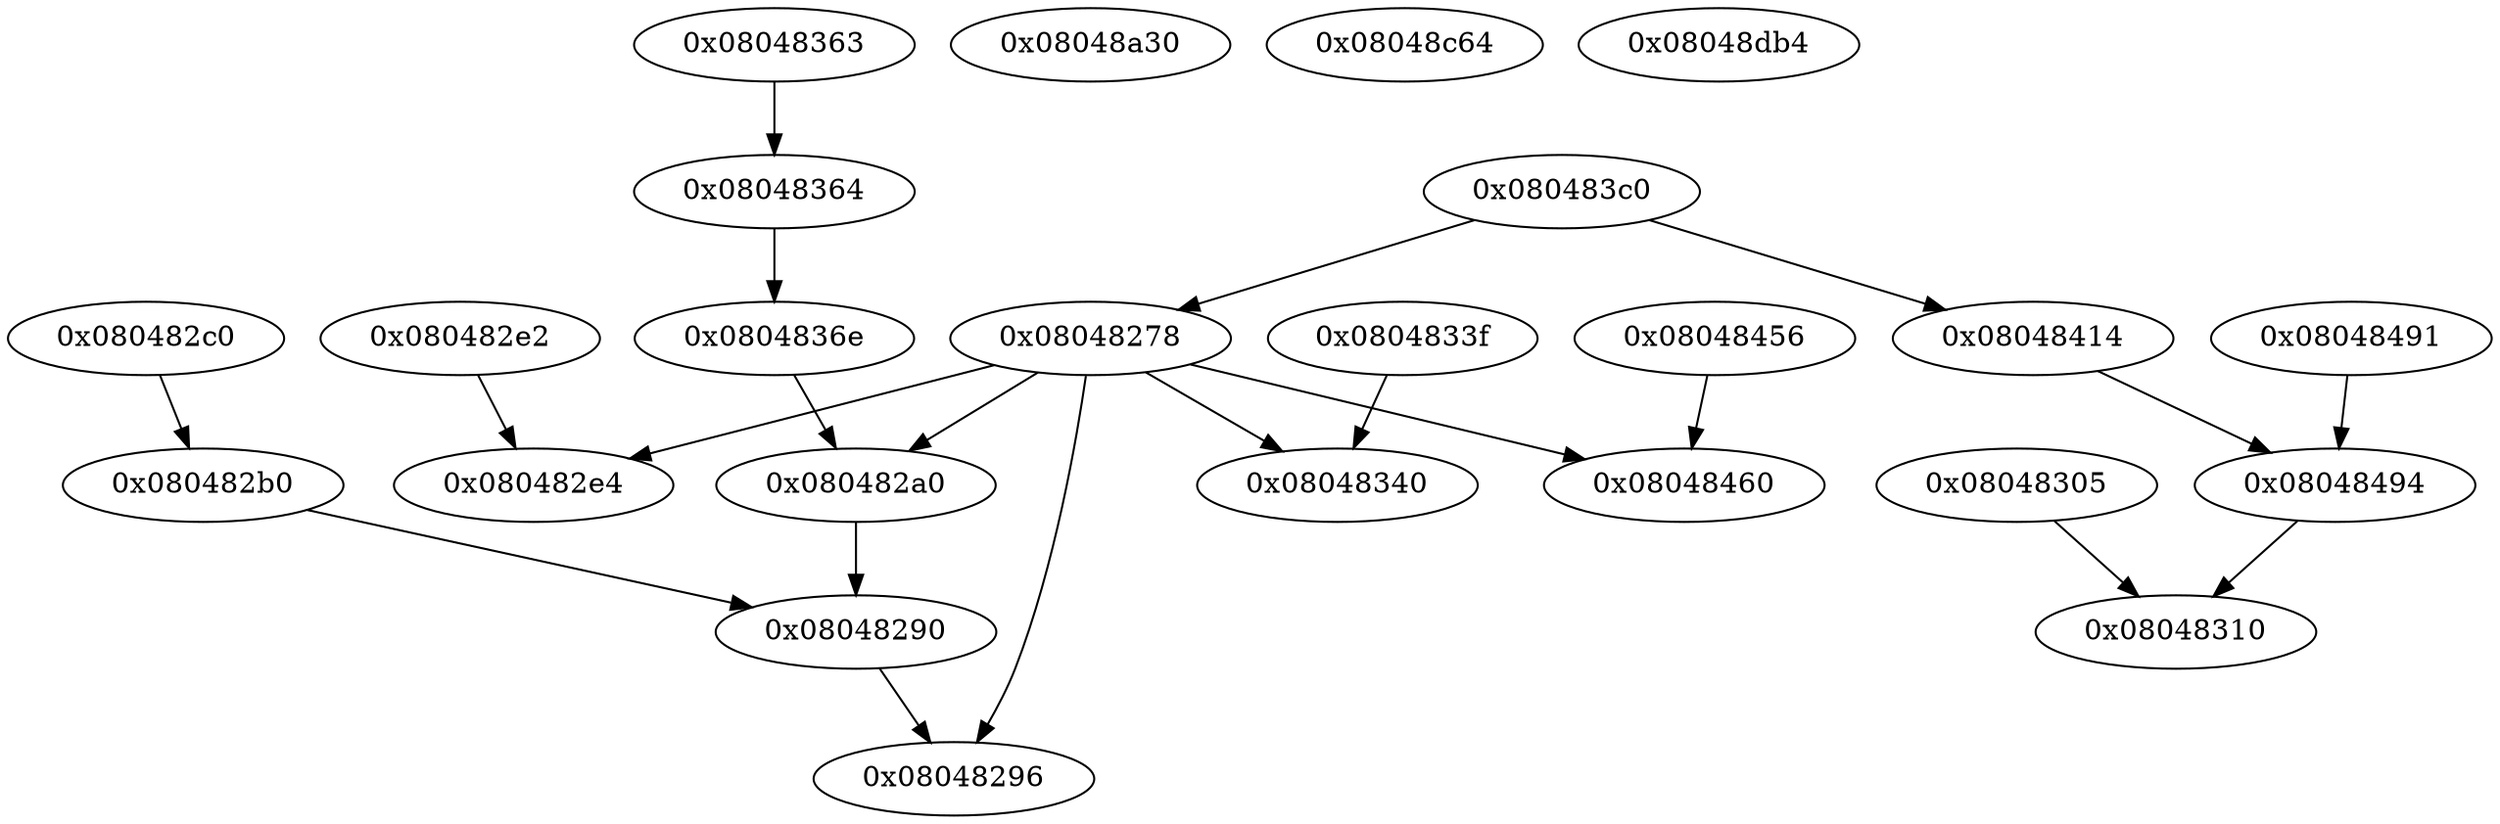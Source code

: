 digraph G {
0[ label="0x08048278" ];
1[ label="0x08048290" ];
2[ label="0x08048296" ];
3[ label="0x080482a0" ];
4[ label="0x080482b0" ];
5[ label="0x080482c0" ];
6[ label="0x080482e2" ];
7[ label="0x080482e4" ];
8[ label="0x08048305" ];
9[ label="0x08048310" ];
10[ label="0x0804833f" ];
11[ label="0x08048340" ];
12[ label="0x08048363" ];
13[ label="0x08048364" ];
14[ label="0x0804836e" ];
15[ label="0x080483c0" ];
16[ label="0x08048414" ];
17[ label="0x08048456" ];
18[ label="0x08048460" ];
19[ label="0x08048491" ];
20[ label="0x08048494" ];
21[ label="0x08048a30" ];
22[ label="0x08048c64" ];
23[ label="0x08048db4" ];
0->7 ;
0->11 ;
0->18 ;
0->2 ;
0->3 ;
1->2 ;
3->1 ;
4->1 ;
5->4 ;
6->7 ;
8->9 ;
10->11 ;
12->13 ;
13->14 ;
14->3 ;
15->0 ;
15->16 ;
16->20 ;
17->18 ;
19->20 ;
20->9 ;
}
